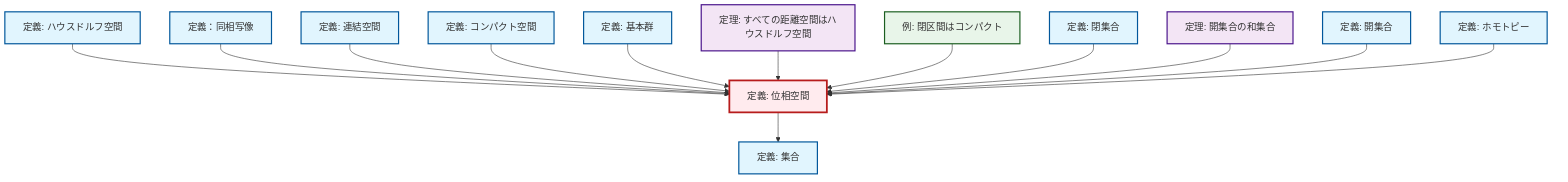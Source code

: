 graph TD
    classDef definition fill:#e1f5fe,stroke:#01579b,stroke-width:2px
    classDef theorem fill:#f3e5f5,stroke:#4a148c,stroke-width:2px
    classDef axiom fill:#fff3e0,stroke:#e65100,stroke-width:2px
    classDef example fill:#e8f5e9,stroke:#1b5e20,stroke-width:2px
    classDef current fill:#ffebee,stroke:#b71c1c,stroke-width:3px
    def-fundamental-group["定義: 基本群"]:::definition
    def-compact["定義: コンパクト空間"]:::definition
    thm-union-open-sets["定理: 開集合の和集合"]:::theorem
    def-hausdorff["定義: ハウスドルフ空間"]:::definition
    def-homeomorphism["定義：同相写像"]:::definition
    thm-metric-hausdorff["定理: すべての距離空間はハウスドルフ空間"]:::theorem
    def-open-set["定義: 開集合"]:::definition
    def-set["定義: 集合"]:::definition
    def-connected["定義: 連結空間"]:::definition
    def-closed-set["定義: 閉集合"]:::definition
    ex-closed-interval-compact["例: 閉区間はコンパクト"]:::example
    def-homotopy["定義: ホモトピー"]:::definition
    def-topological-space["定義: 位相空間"]:::definition
    def-hausdorff --> def-topological-space
    def-homeomorphism --> def-topological-space
    def-connected --> def-topological-space
    def-compact --> def-topological-space
    def-fundamental-group --> def-topological-space
    thm-metric-hausdorff --> def-topological-space
    ex-closed-interval-compact --> def-topological-space
    def-closed-set --> def-topological-space
    thm-union-open-sets --> def-topological-space
    def-open-set --> def-topological-space
    def-topological-space --> def-set
    def-homotopy --> def-topological-space
    class def-topological-space current